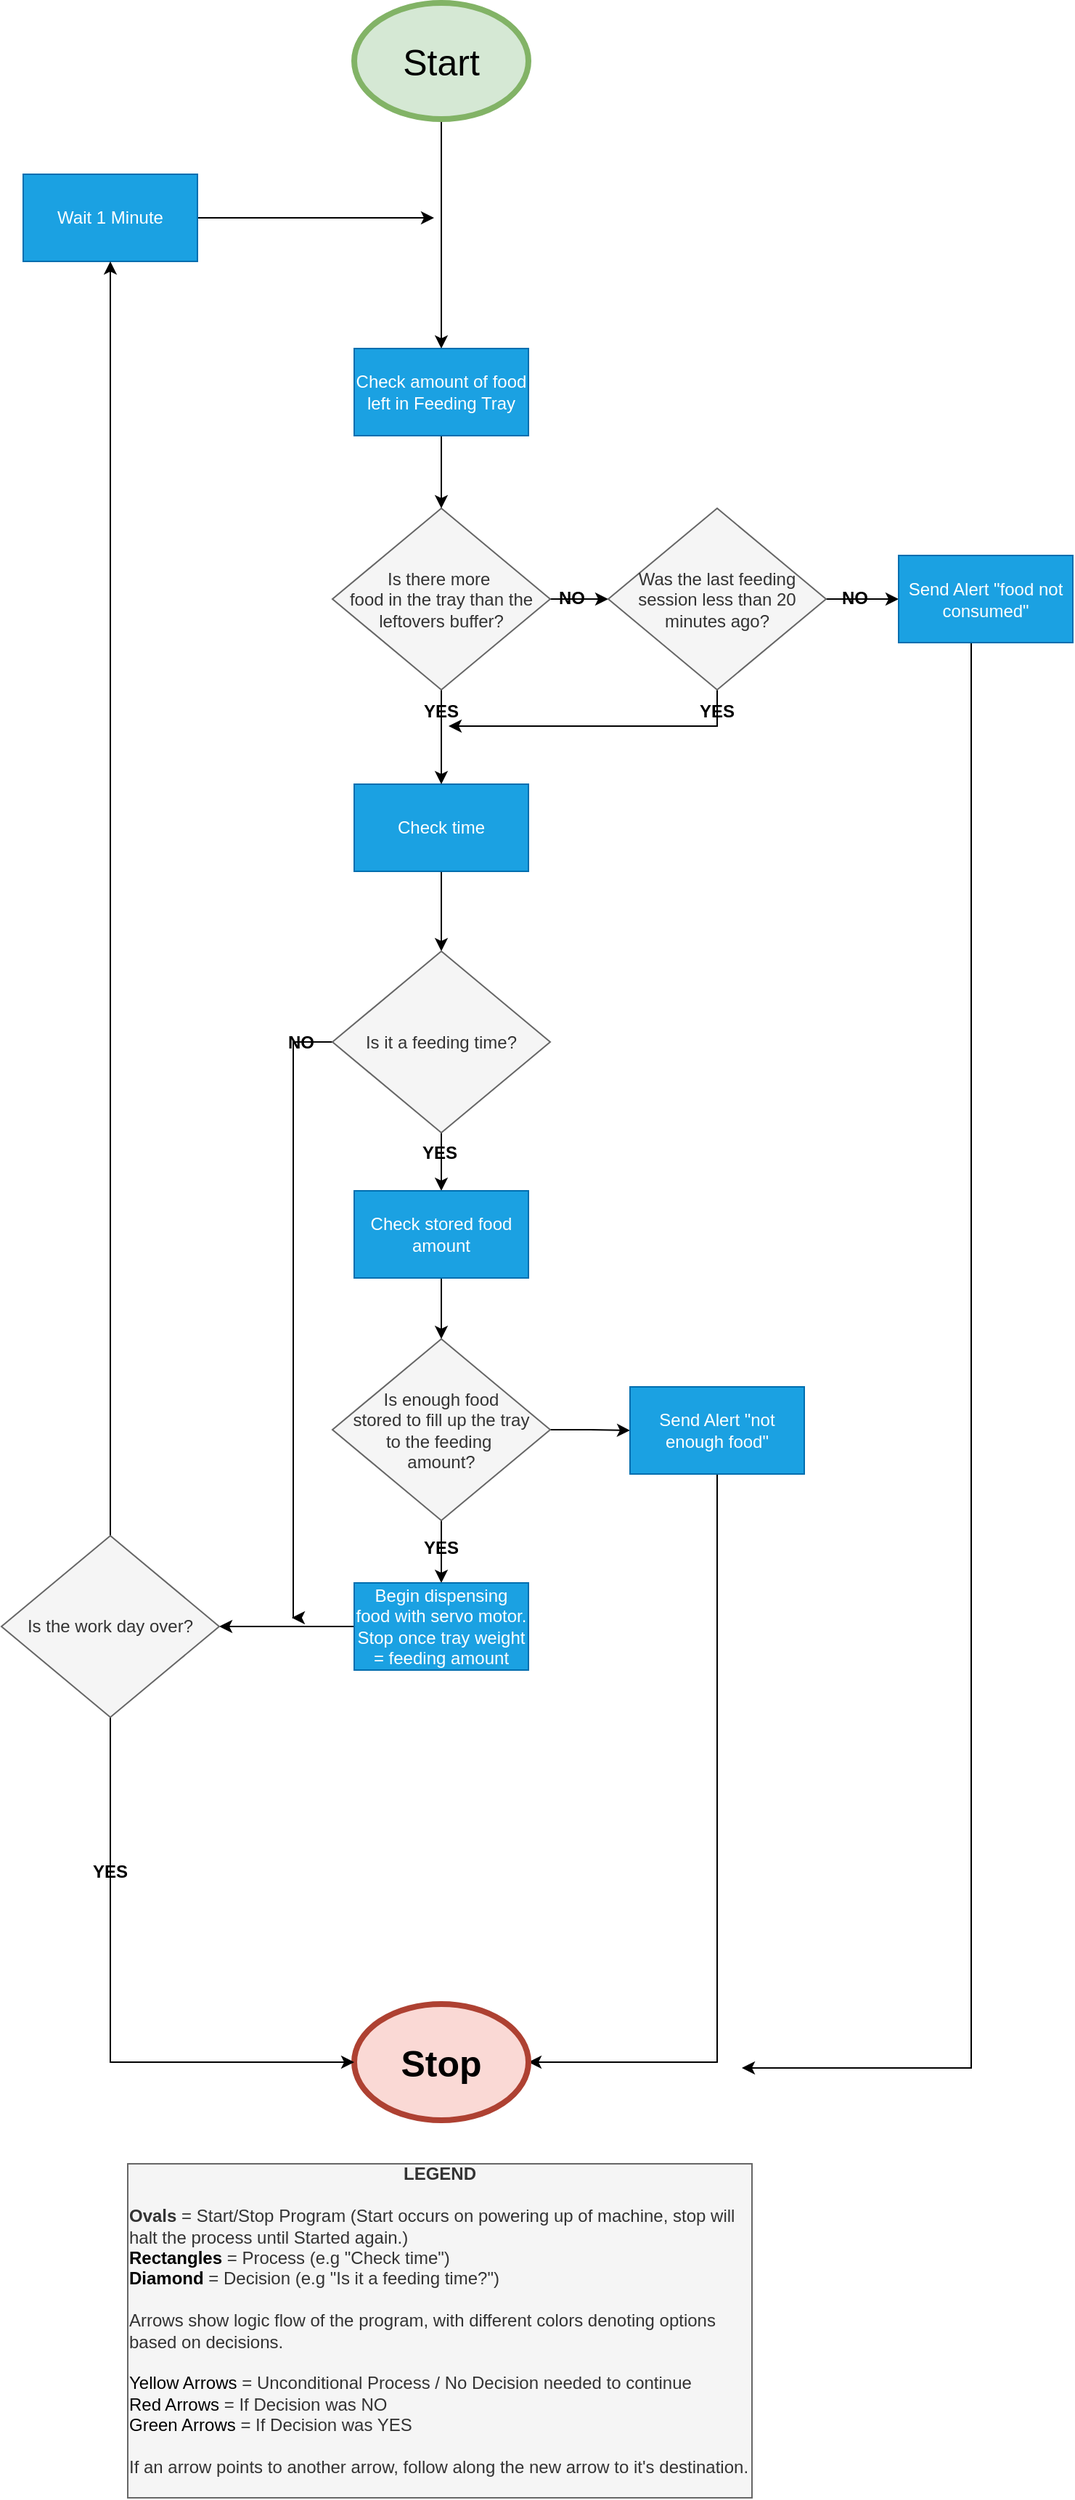 <mxfile version="28.1.0">
  <diagram name="Page-1" id="8628ldhe6SfxnfC7pJBH">
    <mxGraphModel grid="1" page="1" gridSize="10" guides="1" tooltips="1" connect="1" arrows="1" fold="1" pageScale="1" pageWidth="850" pageHeight="1100" math="0" shadow="0">
      <root>
        <mxCell id="0" />
        <mxCell id="1" parent="0" />
        <mxCell id="Po8gSsACdID-g7uziMJd-9" style="edgeStyle=orthogonalEdgeStyle;rounded=0;orthogonalLoop=1;jettySize=auto;html=1;strokeColor=light-dark(#000000,#FFFF33);" edge="1" parent="1" source="EK3qeCb1ON0sEo4vceLr-2" target="EK3qeCb1ON0sEo4vceLr-31">
          <mxGeometry relative="1" as="geometry" />
        </mxCell>
        <mxCell id="EK3qeCb1ON0sEo4vceLr-2" value="Start" style="ellipse;whiteSpace=wrap;html=1;fillColor=#d5e8d4;strokeColor=#82b366;fontSize=25;strokeWidth=4;" vertex="1" parent="1">
          <mxGeometry x="253" y="8" width="120" height="80" as="geometry" />
        </mxCell>
        <mxCell id="EK3qeCb1ON0sEo4vceLr-47" style="edgeStyle=orthogonalEdgeStyle;rounded=0;orthogonalLoop=1;jettySize=auto;html=1;strokeColor=light-dark(#000000,#FFFF33);" edge="1" parent="1" source="EK3qeCb1ON0sEo4vceLr-18" target="EK3qeCb1ON0sEo4vceLr-25">
          <mxGeometry relative="1" as="geometry" />
        </mxCell>
        <mxCell id="EK3qeCb1ON0sEo4vceLr-18" value="Check time" style="rounded=0;whiteSpace=wrap;html=1;fillColor=#1ba1e2;fontColor=light-dark(#FFFFFF,#CCCCCC);strokeColor=#006EAF;" vertex="1" parent="1">
          <mxGeometry x="253" y="546" width="120" height="60" as="geometry" />
        </mxCell>
        <mxCell id="Po8gSsACdID-g7uziMJd-1" style="edgeStyle=orthogonalEdgeStyle;rounded=0;orthogonalLoop=1;jettySize=auto;html=1;strokeColor=light-dark(#000000,#33FF33);" edge="1" parent="1" source="EK3qeCb1ON0sEo4vceLr-25">
          <mxGeometry relative="1" as="geometry">
            <mxPoint x="313" y="826" as="targetPoint" />
          </mxGeometry>
        </mxCell>
        <mxCell id="Po8gSsACdID-g7uziMJd-38" style="edgeStyle=orthogonalEdgeStyle;rounded=0;orthogonalLoop=1;jettySize=auto;html=1;strokeColor=light-dark(#000000,#FF0000);" edge="1" parent="1" source="EK3qeCb1ON0sEo4vceLr-25">
          <mxGeometry relative="1" as="geometry">
            <mxPoint x="210" y="1120" as="targetPoint" />
            <Array as="points">
              <mxPoint x="211" y="724" />
              <mxPoint x="211" y="1120" />
            </Array>
          </mxGeometry>
        </mxCell>
        <mxCell id="EK3qeCb1ON0sEo4vceLr-25" value="Is it a feeding time?" style="rhombus;whiteSpace=wrap;html=1;fillColor=#f5f5f5;fontColor=#333333;strokeColor=#666666;" vertex="1" parent="1">
          <mxGeometry x="238" y="661" width="150" height="125" as="geometry" />
        </mxCell>
        <mxCell id="EK3qeCb1ON0sEo4vceLr-40" style="edgeStyle=orthogonalEdgeStyle;rounded=0;orthogonalLoop=1;jettySize=auto;html=1;entryX=0.5;entryY=0;entryDx=0;entryDy=0;fontColor=light-dark(#000000,#66FF66);strokeColor=light-dark(#000000,#33FF33);" edge="1" parent="1" source="EK3qeCb1ON0sEo4vceLr-30" target="EK3qeCb1ON0sEo4vceLr-18">
          <mxGeometry relative="1" as="geometry" />
        </mxCell>
        <mxCell id="Po8gSsACdID-g7uziMJd-24" style="edgeStyle=orthogonalEdgeStyle;rounded=0;orthogonalLoop=1;jettySize=auto;html=1;strokeColor=light-dark(#000000,#FF0000);" edge="1" parent="1" source="EK3qeCb1ON0sEo4vceLr-30" target="EK3qeCb1ON0sEo4vceLr-37">
          <mxGeometry relative="1" as="geometry" />
        </mxCell>
        <mxCell id="EK3qeCb1ON0sEo4vceLr-30" value="Is there more&amp;nbsp;&lt;br&gt;food in the tray than the leftovers buffer?" style="rhombus;whiteSpace=wrap;html=1;fillColor=#f5f5f5;fontColor=#333333;strokeColor=#666666;" vertex="1" parent="1">
          <mxGeometry x="238" y="356" width="150" height="125" as="geometry" />
        </mxCell>
        <mxCell id="EK3qeCb1ON0sEo4vceLr-32" style="edgeStyle=orthogonalEdgeStyle;rounded=0;orthogonalLoop=1;jettySize=auto;html=1;strokeColor=light-dark(#000000,#FFFF33);" edge="1" parent="1" source="EK3qeCb1ON0sEo4vceLr-31" target="EK3qeCb1ON0sEo4vceLr-30">
          <mxGeometry relative="1" as="geometry" />
        </mxCell>
        <mxCell id="EK3qeCb1ON0sEo4vceLr-31" value="Check amount of food left in Feeding Tray" style="rounded=0;whiteSpace=wrap;html=1;fillColor=#1ba1e2;fontColor=light-dark(#FFFFFF,#CCCCCC);strokeColor=#006EAF;" vertex="1" parent="1">
          <mxGeometry x="253" y="246" width="120" height="60" as="geometry" />
        </mxCell>
        <mxCell id="EK3qeCb1ON0sEo4vceLr-41" style="edgeStyle=orthogonalEdgeStyle;rounded=0;orthogonalLoop=1;jettySize=auto;html=1;strokeColor=light-dark(#000000,#FF0000);" edge="1" parent="1" source="EK3qeCb1ON0sEo4vceLr-37" target="EK3qeCb1ON0sEo4vceLr-45">
          <mxGeometry relative="1" as="geometry">
            <mxPoint x="608" y="401" as="targetPoint" />
          </mxGeometry>
        </mxCell>
        <mxCell id="Po8gSsACdID-g7uziMJd-25" style="edgeStyle=orthogonalEdgeStyle;rounded=0;orthogonalLoop=1;jettySize=auto;html=1;strokeColor=light-dark(#000000,#33FF33);" edge="1" parent="1" source="EK3qeCb1ON0sEo4vceLr-37">
          <mxGeometry relative="1" as="geometry">
            <mxPoint x="318" y="506" as="targetPoint" />
            <Array as="points">
              <mxPoint x="503" y="506" />
            </Array>
          </mxGeometry>
        </mxCell>
        <mxCell id="EK3qeCb1ON0sEo4vceLr-37" value="Was the last feeding session less than 20 minutes ago?" style="rhombus;whiteSpace=wrap;html=1;fillColor=#f5f5f5;fontColor=#333333;strokeColor=#666666;" vertex="1" parent="1">
          <mxGeometry x="428" y="356" width="150" height="125" as="geometry" />
        </mxCell>
        <mxCell id="EK3qeCb1ON0sEo4vceLr-46" style="edgeStyle=orthogonalEdgeStyle;rounded=0;orthogonalLoop=1;jettySize=auto;html=1;strokeColor=light-dark(#000000,#FFFF33);" edge="1" parent="1" source="EK3qeCb1ON0sEo4vceLr-45">
          <mxGeometry relative="1" as="geometry">
            <mxPoint x="520" y="1430" as="targetPoint" />
            <Array as="points">
              <mxPoint x="678" y="1430" />
            </Array>
          </mxGeometry>
        </mxCell>
        <mxCell id="EK3qeCb1ON0sEo4vceLr-45" value="Send Alert &quot;food not consumed&quot;" style="rounded=0;whiteSpace=wrap;html=1;fillColor=#1ba1e2;fontColor=light-dark(#FFFFFF,#CCCCCC);strokeColor=#006EAF;" vertex="1" parent="1">
          <mxGeometry x="628" y="388.5" width="120" height="60" as="geometry" />
        </mxCell>
        <mxCell id="Po8gSsACdID-g7uziMJd-11" style="edgeStyle=orthogonalEdgeStyle;rounded=0;orthogonalLoop=1;jettySize=auto;html=1;strokeColor=light-dark(#000000,#FFFF33);" edge="1" parent="1" source="EK3qeCb1ON0sEo4vceLr-49">
          <mxGeometry relative="1" as="geometry">
            <mxPoint x="308" y="156" as="targetPoint" />
          </mxGeometry>
        </mxCell>
        <mxCell id="EK3qeCb1ON0sEo4vceLr-49" value="Wait 1 Minute" style="rounded=0;whiteSpace=wrap;html=1;fillColor=#1ba1e2;fontColor=light-dark(#FFFFFF,#CCCCCC);strokeColor=#006EAF;" vertex="1" parent="1">
          <mxGeometry x="25" y="126" width="120" height="60" as="geometry" />
        </mxCell>
        <mxCell id="Po8gSsACdID-g7uziMJd-8" style="edgeStyle=orthogonalEdgeStyle;rounded=0;orthogonalLoop=1;jettySize=auto;html=1;strokeColor=light-dark(#000000,#FFFF33);" edge="1" parent="1" source="Po8gSsACdID-g7uziMJd-2" target="Po8gSsACdID-g7uziMJd-6">
          <mxGeometry relative="1" as="geometry" />
        </mxCell>
        <mxCell id="Po8gSsACdID-g7uziMJd-2" value="Check stored food amount" style="rounded=0;whiteSpace=wrap;html=1;fillColor=#1ba1e2;fontColor=light-dark(#FFFFFF,#CCCCCC);strokeColor=#006EAF;" vertex="1" parent="1">
          <mxGeometry x="253" y="826" width="120" height="60" as="geometry" />
        </mxCell>
        <mxCell id="Po8gSsACdID-g7uziMJd-13" style="edgeStyle=orthogonalEdgeStyle;rounded=0;orthogonalLoop=1;jettySize=auto;html=1;strokeColor=light-dark(#000000,#FFFF33);" edge="1" parent="1" source="Po8gSsACdID-g7uziMJd-6" target="Po8gSsACdID-g7uziMJd-12">
          <mxGeometry relative="1" as="geometry" />
        </mxCell>
        <mxCell id="Po8gSsACdID-g7uziMJd-16" style="edgeStyle=orthogonalEdgeStyle;rounded=0;orthogonalLoop=1;jettySize=auto;html=1;entryX=0.5;entryY=0;entryDx=0;entryDy=0;strokeColor=light-dark(#000000,#33FF33);" edge="1" parent="1" source="Po8gSsACdID-g7uziMJd-6" target="Po8gSsACdID-g7uziMJd-14">
          <mxGeometry relative="1" as="geometry" />
        </mxCell>
        <mxCell id="Po8gSsACdID-g7uziMJd-6" value="&lt;div&gt;Is enough food&lt;/div&gt;&lt;div&gt;stored to fill up the tray&lt;/div&gt;&lt;div&gt;to the feeding&amp;nbsp;&lt;/div&gt;&lt;div&gt;amount?&lt;/div&gt;" style="rhombus;whiteSpace=wrap;html=1;fillColor=#f5f5f5;fontColor=#333333;strokeColor=#666666;" vertex="1" parent="1">
          <mxGeometry x="238" y="928" width="150" height="125" as="geometry" />
        </mxCell>
        <mxCell id="Po8gSsACdID-g7uziMJd-43" style="edgeStyle=orthogonalEdgeStyle;rounded=0;orthogonalLoop=1;jettySize=auto;html=1;strokeColor=light-dark(#000000,#FFFF33);entryX=1;entryY=0.5;entryDx=0;entryDy=0;" edge="1" parent="1" source="Po8gSsACdID-g7uziMJd-12" target="Po8gSsACdID-g7uziMJd-22">
          <mxGeometry relative="1" as="geometry">
            <mxPoint x="318" y="1346" as="targetPoint" />
            <Array as="points">
              <mxPoint x="503" y="1426" />
            </Array>
          </mxGeometry>
        </mxCell>
        <mxCell id="Po8gSsACdID-g7uziMJd-12" value="Send Alert &quot;not enough food&quot;" style="rounded=0;whiteSpace=wrap;html=1;fillColor=#1ba1e2;fontColor=light-dark(#FFFFFF,#CCCCCC);strokeColor=#006EAF;" vertex="1" parent="1">
          <mxGeometry x="443" y="961" width="120" height="60" as="geometry" />
        </mxCell>
        <mxCell id="Po8gSsACdID-g7uziMJd-21" style="edgeStyle=orthogonalEdgeStyle;rounded=0;orthogonalLoop=1;jettySize=auto;html=1;entryX=0.5;entryY=1;entryDx=0;entryDy=0;strokeColor=light-dark(#000000,#FF0000);strokeWidth=1;exitX=0.5;exitY=0;exitDx=0;exitDy=0;" edge="1" parent="1" source="Po8gSsACdID-g7uziMJd-40" target="EK3qeCb1ON0sEo4vceLr-49">
          <mxGeometry relative="1" as="geometry">
            <mxPoint x="158" y="696" as="targetPoint" />
          </mxGeometry>
        </mxCell>
        <mxCell id="Po8gSsACdID-g7uziMJd-41" style="edgeStyle=orthogonalEdgeStyle;rounded=0;orthogonalLoop=1;jettySize=auto;html=1;strokeColor=light-dark(#000000,#FFFF33);entryX=1;entryY=0.5;entryDx=0;entryDy=0;" edge="1" parent="1" source="Po8gSsACdID-g7uziMJd-14" target="Po8gSsACdID-g7uziMJd-40">
          <mxGeometry relative="1" as="geometry">
            <mxPoint x="350" y="1180" as="targetPoint" />
          </mxGeometry>
        </mxCell>
        <mxCell id="Po8gSsACdID-g7uziMJd-14" value="Begin dispensing food with servo motor. Stop once tray weight = feeding amount" style="rounded=0;whiteSpace=wrap;html=1;fillColor=#1ba1e2;fontColor=light-dark(#FFFFFF,#CCCCCC);strokeColor=#006EAF;" vertex="1" parent="1">
          <mxGeometry x="253" y="1096" width="120" height="60" as="geometry" />
        </mxCell>
        <mxCell id="Po8gSsACdID-g7uziMJd-22" value="&lt;b&gt;Stop&lt;/b&gt;" style="ellipse;whiteSpace=wrap;html=1;fillColor=#fad9d5;strokeColor=#ae4132;fontSize=25;strokeWidth=4;" vertex="1" parent="1">
          <mxGeometry x="253" y="1386" width="120" height="80" as="geometry" />
        </mxCell>
        <mxCell id="Po8gSsACdID-g7uziMJd-26" value="&lt;span style=&quot;&quot;&gt;&lt;b&gt;YES&lt;/b&gt;&lt;/span&gt;" style="text;html=1;align=center;verticalAlign=middle;whiteSpace=wrap;rounded=0;fontColor=light-dark(#000000,#33FF33);" vertex="1" parent="1">
          <mxGeometry x="473" y="481" width="60" height="30" as="geometry" />
        </mxCell>
        <mxCell id="Po8gSsACdID-g7uziMJd-27" value="&lt;span style=&quot;&quot;&gt;&lt;b&gt;YES&lt;/b&gt;&lt;/span&gt;" style="text;html=1;align=center;verticalAlign=middle;whiteSpace=wrap;rounded=0;fontColor=light-dark(#000000,#33FF33);" vertex="1" parent="1">
          <mxGeometry x="283" y="481" width="60" height="30" as="geometry" />
        </mxCell>
        <mxCell id="Po8gSsACdID-g7uziMJd-28" value="&lt;span style=&quot;color: light-dark(rgb(0, 0, 0), rgb(102, 255, 102));&quot;&gt;&lt;b&gt;YES&lt;/b&gt;&lt;/span&gt;" style="text;html=1;align=center;verticalAlign=middle;whiteSpace=wrap;rounded=0;shadow=1;" vertex="1" parent="1">
          <mxGeometry x="282" y="785" width="60" height="30" as="geometry" />
        </mxCell>
        <mxCell id="Po8gSsACdID-g7uziMJd-33" value="&lt;b&gt;&lt;span style=&quot;color: light-dark(rgb(0, 0, 0), rgb(255, 0, 0));&quot;&gt;NO&lt;/span&gt;&lt;/b&gt;" style="text;html=1;align=center;verticalAlign=middle;whiteSpace=wrap;rounded=0;fontColor=light-dark(#000000,#33FF33);" vertex="1" parent="1">
          <mxGeometry x="373" y="402.5" width="60" height="30" as="geometry" />
        </mxCell>
        <mxCell id="Po8gSsACdID-g7uziMJd-35" value="&lt;b&gt;&lt;span style=&quot;color: light-dark(rgb(0, 0, 0), rgb(255, 0, 0));&quot;&gt;NO&lt;/span&gt;&lt;/b&gt;" style="text;html=1;align=center;verticalAlign=middle;whiteSpace=wrap;rounded=0;fontColor=light-dark(#000000,#33FF33);" vertex="1" parent="1">
          <mxGeometry x="568" y="403" width="60" height="30" as="geometry" />
        </mxCell>
        <mxCell id="Po8gSsACdID-g7uziMJd-36" value="&lt;span style=&quot;color: light-dark(rgb(0, 0, 0), rgb(102, 255, 102));&quot;&gt;&lt;b&gt;YES&lt;/b&gt;&lt;/span&gt;" style="text;html=1;align=center;verticalAlign=middle;whiteSpace=wrap;rounded=0;shadow=1;" vertex="1" parent="1">
          <mxGeometry x="283" y="1057" width="60" height="30" as="geometry" />
        </mxCell>
        <mxCell id="Po8gSsACdID-g7uziMJd-39" value="&lt;b&gt;&lt;span style=&quot;color: light-dark(rgb(0, 0, 0), rgb(255, 0, 0));&quot;&gt;NO&lt;/span&gt;&lt;/b&gt;" style="text;html=1;align=center;verticalAlign=middle;whiteSpace=wrap;rounded=0;fontColor=light-dark(#000000,#33FF33);" vertex="1" parent="1">
          <mxGeometry x="200" y="709" width="33" height="30" as="geometry" />
        </mxCell>
        <mxCell id="Po8gSsACdID-g7uziMJd-42" style="edgeStyle=orthogonalEdgeStyle;rounded=0;orthogonalLoop=1;jettySize=auto;html=1;entryX=0;entryY=0.5;entryDx=0;entryDy=0;strokeColor=light-dark(#000000,#33FF33);exitX=0.5;exitY=1;exitDx=0;exitDy=0;" edge="1" parent="1" source="Po8gSsACdID-g7uziMJd-40" target="Po8gSsACdID-g7uziMJd-22">
          <mxGeometry relative="1" as="geometry">
            <mxPoint x="-30" y="860" as="sourcePoint" />
            <mxPoint x="123" y="1522" as="targetPoint" />
            <Array as="points">
              <mxPoint x="85" y="1426" />
            </Array>
          </mxGeometry>
        </mxCell>
        <mxCell id="Po8gSsACdID-g7uziMJd-40" value="Is the work day over?" style="rhombus;whiteSpace=wrap;html=1;fillColor=#f5f5f5;fontColor=#333333;strokeColor=#666666;" vertex="1" parent="1">
          <mxGeometry x="10" y="1063.5" width="150" height="125" as="geometry" />
        </mxCell>
        <mxCell id="Po8gSsACdID-g7uziMJd-44" value="&lt;span style=&quot;color: light-dark(rgb(0, 0, 0), rgb(102, 255, 102));&quot;&gt;&lt;b&gt;YES&lt;/b&gt;&lt;/span&gt;" style="text;html=1;align=center;verticalAlign=middle;whiteSpace=wrap;rounded=0;shadow=1;" vertex="1" parent="1">
          <mxGeometry x="55" y="1280" width="60" height="30" as="geometry" />
        </mxCell>
        <mxCell id="Po8gSsACdID-g7uziMJd-48" value="&lt;div&gt;&lt;b&gt;LEGEND&lt;/b&gt;&lt;/div&gt;&lt;div align=&quot;left&quot;&gt;&lt;br&gt;&lt;/div&gt;&lt;div align=&quot;left&quot;&gt;&lt;b&gt;Ovals &lt;/b&gt;= Start/Stop Program (Start occurs on powering up of machine, stop will halt the process until Started again.)&lt;/div&gt;&lt;div align=&quot;left&quot;&gt;&lt;b&gt;&lt;span style=&quot;color: light-dark(rgb(0, 0, 0), rgb(51, 51, 255));&quot;&gt;Rectangles &lt;/span&gt;&lt;/b&gt;= Process (e.g &quot;Check time&quot;)&lt;/div&gt;&lt;div align=&quot;left&quot;&gt;&lt;b&gt;&lt;span style=&quot;color: light-dark(rgb(0, 0, 0), rgb(0, 0, 0));&quot;&gt;Diamond &lt;/span&gt;&lt;/b&gt;= Decision (e.g &quot;Is it a feeding time?&quot;)&lt;/div&gt;&lt;div align=&quot;left&quot;&gt;&lt;br&gt;&lt;/div&gt;&lt;div align=&quot;left&quot;&gt;Arrows show logic flow of the program, with different colors denoting options based on decisions.&lt;br&gt;&lt;br&gt;&lt;/div&gt;&lt;div align=&quot;left&quot;&gt;&lt;span style=&quot;color: light-dark(rgb(0, 0, 0), rgb(255, 255, 51));&quot;&gt;Yellow Arrows&lt;/span&gt; = Unconditional Process / No Decision needed to continue&lt;/div&gt;&lt;div align=&quot;left&quot;&gt;&lt;span style=&quot;color: light-dark(rgb(0, 0, 0), rgb(255, 0, 0));&quot;&gt;Red Arrows&lt;/span&gt; = If Decision was NO&lt;/div&gt;&lt;div align=&quot;left&quot;&gt;&lt;span style=&quot;color: light-dark(rgb(0, 0, 0), rgb(51, 255, 51));&quot;&gt;Green Arrows&lt;/span&gt; = If Decision was YES&lt;br&gt;&lt;br&gt;If an arrow points to another arrow, follow along the new arrow to it&#39;s destination.&lt;/div&gt;&lt;div align=&quot;left&quot;&gt;&lt;br&gt;&lt;/div&gt;" style="rounded=0;whiteSpace=wrap;html=1;fillColor=#f5f5f5;fontColor=#333333;strokeColor=#666666;" vertex="1" parent="1">
          <mxGeometry x="97" y="1496" width="430" height="230" as="geometry" />
        </mxCell>
      </root>
    </mxGraphModel>
  </diagram>
</mxfile>
